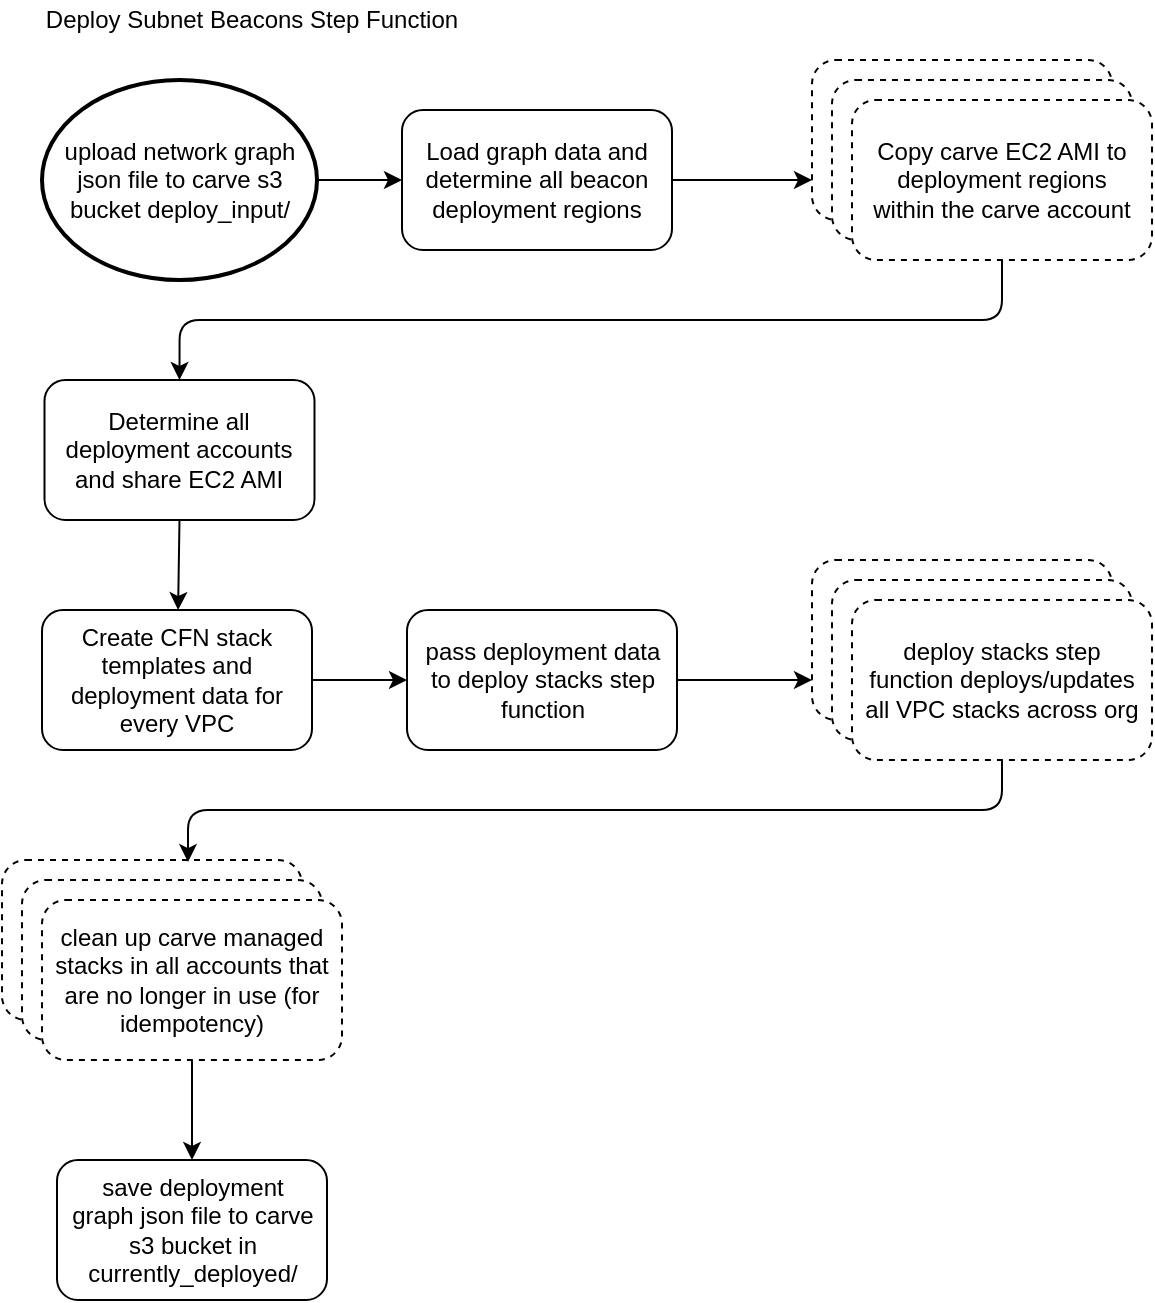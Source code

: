 <mxfile version="14.6.13" type="device"><diagram id="H9r9Nqi-N4dJS3Sijczk" name="Page-1"><mxGraphModel dx="941" dy="791" grid="1" gridSize="10" guides="1" tooltips="1" connect="1" arrows="1" fold="1" page="1" pageScale="1" pageWidth="850" pageHeight="1100" math="0" shadow="0"><root><mxCell id="0"/><mxCell id="1" parent="0"/><mxCell id="xc4jtjaHmzcxpku0EIdG-2" value="upload network graph json file to carve s3 bucket deploy_input/" style="strokeWidth=2;html=1;shape=mxgraph.flowchart.start_2;whiteSpace=wrap;spacingLeft=5;spacingRight=5;" parent="1" vertex="1"><mxGeometry x="40" y="60" width="137.5" height="100" as="geometry"/></mxCell><mxCell id="xc4jtjaHmzcxpku0EIdG-3" value="Deploy Subnet Beacons Step Function" style="text;html=1;strokeColor=none;fillColor=none;align=center;verticalAlign=middle;whiteSpace=wrap;rounded=0;" parent="1" vertex="1"><mxGeometry x="20" y="20" width="250" height="20" as="geometry"/></mxCell><mxCell id="xc4jtjaHmzcxpku0EIdG-5" value="&lt;span&gt;Load graph data and determine&lt;/span&gt;&amp;nbsp;all beacon deployment&amp;nbsp;&lt;span&gt;regions&lt;/span&gt;" style="rounded=1;whiteSpace=wrap;html=1;spacingLeft=5;spacingRight=5;" parent="1" vertex="1"><mxGeometry x="220" y="75" width="135" height="70" as="geometry"/></mxCell><mxCell id="txSCesZvkUnhJLgEnA4T-12" value="" style="endArrow=classic;html=1;exitX=1;exitY=0.5;exitDx=0;exitDy=0;entryX=0;entryY=0.75;entryDx=0;entryDy=0;" edge="1" parent="1" source="xc4jtjaHmzcxpku0EIdG-5" target="txSCesZvkUnhJLgEnA4T-9"><mxGeometry width="50" height="50" relative="1" as="geometry"><mxPoint x="400" y="630" as="sourcePoint"/><mxPoint x="425" y="110" as="targetPoint"/></mxGeometry></mxCell><mxCell id="txSCesZvkUnhJLgEnA4T-15" value="" style="endArrow=classic;html=1;exitX=1;exitY=0.5;exitDx=0;exitDy=0;exitPerimeter=0;entryX=0;entryY=0.5;entryDx=0;entryDy=0;" edge="1" parent="1" source="xc4jtjaHmzcxpku0EIdG-2" target="xc4jtjaHmzcxpku0EIdG-5"><mxGeometry width="50" height="50" relative="1" as="geometry"><mxPoint x="550" y="580" as="sourcePoint"/><mxPoint x="600" y="530" as="targetPoint"/></mxGeometry></mxCell><mxCell id="txSCesZvkUnhJLgEnA4T-16" value="" style="group" vertex="1" connectable="0" parent="1"><mxGeometry x="425" y="50" width="170" height="100" as="geometry"/></mxCell><mxCell id="txSCesZvkUnhJLgEnA4T-9" value="" style="rounded=1;whiteSpace=wrap;html=1;dashed=1;" vertex="1" parent="txSCesZvkUnhJLgEnA4T-16"><mxGeometry width="150" height="80" as="geometry"/></mxCell><mxCell id="txSCesZvkUnhJLgEnA4T-10" value="" style="rounded=1;whiteSpace=wrap;html=1;dashed=1;" vertex="1" parent="txSCesZvkUnhJLgEnA4T-16"><mxGeometry x="10" y="10" width="150" height="80" as="geometry"/></mxCell><mxCell id="txSCesZvkUnhJLgEnA4T-11" value="Copy carve EC2 AMI to deployment regions within the carve account" style="rounded=1;whiteSpace=wrap;html=1;dashed=1;spacingLeft=5;spacingRight=5;" vertex="1" parent="txSCesZvkUnhJLgEnA4T-16"><mxGeometry x="20" y="20" width="150" height="80" as="geometry"/></mxCell><mxCell id="txSCesZvkUnhJLgEnA4T-17" value="Determine all deployment accounts and share EC2 AMI" style="rounded=1;whiteSpace=wrap;html=1;spacingLeft=5;spacingRight=5;" vertex="1" parent="1"><mxGeometry x="41.25" y="210" width="135" height="70" as="geometry"/></mxCell><mxCell id="txSCesZvkUnhJLgEnA4T-19" value="Create CFN stack templates and deployment data for every VPC" style="rounded=1;whiteSpace=wrap;html=1;spacingLeft=5;spacingRight=5;" vertex="1" parent="1"><mxGeometry x="40" y="325" width="135" height="70" as="geometry"/></mxCell><mxCell id="txSCesZvkUnhJLgEnA4T-20" value="pass deployment data to deploy stacks step function" style="rounded=1;whiteSpace=wrap;html=1;spacingLeft=5;spacingRight=5;" vertex="1" parent="1"><mxGeometry x="222.5" y="325" width="135" height="70" as="geometry"/></mxCell><mxCell id="txSCesZvkUnhJLgEnA4T-25" value="" style="endArrow=classic;html=1;entryX=0;entryY=0.5;entryDx=0;entryDy=0;exitX=1;exitY=0.5;exitDx=0;exitDy=0;" edge="1" parent="1" source="txSCesZvkUnhJLgEnA4T-19" target="txSCesZvkUnhJLgEnA4T-20"><mxGeometry width="50" height="50" relative="1" as="geometry"><mxPoint x="377.5" y="245" as="sourcePoint"/><mxPoint x="257.5" y="255" as="targetPoint"/></mxGeometry></mxCell><mxCell id="txSCesZvkUnhJLgEnA4T-26" value="" style="endArrow=classic;html=1;exitX=1;exitY=0.5;exitDx=0;exitDy=0;entryX=0;entryY=0.75;entryDx=0;entryDy=0;" edge="1" parent="1" source="txSCesZvkUnhJLgEnA4T-20" target="txSCesZvkUnhJLgEnA4T-21"><mxGeometry width="50" height="50" relative="1" as="geometry"><mxPoint x="570" y="235" as="sourcePoint"/><mxPoint x="410" y="370" as="targetPoint"/></mxGeometry></mxCell><mxCell id="txSCesZvkUnhJLgEnA4T-30" value="save deployment graph json file to carve s3 bucket in currently_deployed/" style="rounded=1;whiteSpace=wrap;html=1;spacingLeft=5;spacingRight=5;" vertex="1" parent="1"><mxGeometry x="47.5" y="600" width="135" height="70" as="geometry"/></mxCell><mxCell id="txSCesZvkUnhJLgEnA4T-33" value="" style="group" vertex="1" connectable="0" parent="1"><mxGeometry x="425" y="300" width="170" height="100" as="geometry"/></mxCell><mxCell id="txSCesZvkUnhJLgEnA4T-21" value="" style="rounded=1;whiteSpace=wrap;html=1;dashed=1;" vertex="1" parent="txSCesZvkUnhJLgEnA4T-33"><mxGeometry width="150" height="80" as="geometry"/></mxCell><mxCell id="txSCesZvkUnhJLgEnA4T-22" value="" style="rounded=1;whiteSpace=wrap;html=1;dashed=1;" vertex="1" parent="txSCesZvkUnhJLgEnA4T-33"><mxGeometry x="10" y="10" width="150" height="80" as="geometry"/></mxCell><mxCell id="txSCesZvkUnhJLgEnA4T-23" value="deploy stacks step function deploys/updates all VPC stacks across org" style="rounded=1;whiteSpace=wrap;html=1;dashed=1;spacingLeft=5;spacingRight=5;" vertex="1" parent="txSCesZvkUnhJLgEnA4T-33"><mxGeometry x="20" y="20" width="150" height="80" as="geometry"/></mxCell><mxCell id="txSCesZvkUnhJLgEnA4T-34" value="" style="group" vertex="1" connectable="0" parent="1"><mxGeometry x="20" y="450" width="170" height="100" as="geometry"/></mxCell><mxCell id="txSCesZvkUnhJLgEnA4T-27" value="" style="rounded=1;whiteSpace=wrap;html=1;dashed=1;" vertex="1" parent="txSCesZvkUnhJLgEnA4T-34"><mxGeometry width="150" height="80" as="geometry"/></mxCell><mxCell id="txSCesZvkUnhJLgEnA4T-28" value="" style="rounded=1;whiteSpace=wrap;html=1;dashed=1;" vertex="1" parent="txSCesZvkUnhJLgEnA4T-34"><mxGeometry x="10" y="10" width="150" height="80" as="geometry"/></mxCell><mxCell id="txSCesZvkUnhJLgEnA4T-29" value="clean up carve managed stacks in all accounts that are no longer in use (for idempotency)" style="rounded=1;whiteSpace=wrap;html=1;dashed=1;spacingLeft=5;spacingRight=5;" vertex="1" parent="txSCesZvkUnhJLgEnA4T-34"><mxGeometry x="20" y="20" width="150" height="80" as="geometry"/></mxCell><mxCell id="txSCesZvkUnhJLgEnA4T-35" value="" style="endArrow=classic;html=1;fontColor=#808080;exitX=0.5;exitY=1;exitDx=0;exitDy=0;entryX=0.5;entryY=0;entryDx=0;entryDy=0;edgeStyle=orthogonalEdgeStyle;" edge="1" parent="1" source="txSCesZvkUnhJLgEnA4T-11" target="txSCesZvkUnhJLgEnA4T-17"><mxGeometry width="50" height="50" relative="1" as="geometry"><mxPoint x="410" y="440" as="sourcePoint"/><mxPoint x="460" y="390" as="targetPoint"/></mxGeometry></mxCell><mxCell id="txSCesZvkUnhJLgEnA4T-36" value="" style="endArrow=classic;html=1;fontColor=#808080;exitX=0.5;exitY=1;exitDx=0;exitDy=0;" edge="1" parent="1" source="txSCesZvkUnhJLgEnA4T-17" target="txSCesZvkUnhJLgEnA4T-19"><mxGeometry width="50" height="50" relative="1" as="geometry"><mxPoint x="410" y="440" as="sourcePoint"/><mxPoint x="460" y="390" as="targetPoint"/></mxGeometry></mxCell><mxCell id="txSCesZvkUnhJLgEnA4T-37" value="" style="endArrow=classic;html=1;fontColor=#808080;exitX=0.5;exitY=1;exitDx=0;exitDy=0;entryX=0.62;entryY=0.013;entryDx=0;entryDy=0;edgeStyle=orthogonalEdgeStyle;entryPerimeter=0;" edge="1" parent="1" source="txSCesZvkUnhJLgEnA4T-23" target="txSCesZvkUnhJLgEnA4T-27"><mxGeometry width="50" height="50" relative="1" as="geometry"><mxPoint x="410" y="440" as="sourcePoint"/><mxPoint x="460" y="390" as="targetPoint"/></mxGeometry></mxCell><mxCell id="txSCesZvkUnhJLgEnA4T-38" value="" style="endArrow=classic;html=1;fontColor=#808080;entryX=0.5;entryY=0;entryDx=0;entryDy=0;exitX=0.5;exitY=1;exitDx=0;exitDy=0;" edge="1" parent="1" source="txSCesZvkUnhJLgEnA4T-29" target="txSCesZvkUnhJLgEnA4T-30"><mxGeometry width="50" height="50" relative="1" as="geometry"><mxPoint x="129" y="550" as="sourcePoint"/><mxPoint x="470" y="390" as="targetPoint"/></mxGeometry></mxCell></root></mxGraphModel></diagram></mxfile>